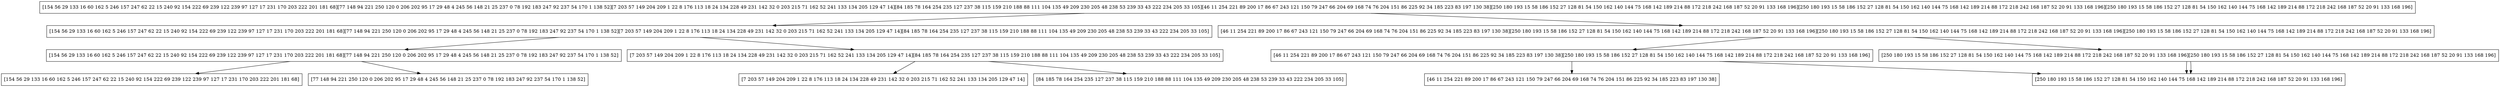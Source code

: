 digraph arbol{
  node [shape=record]
"[154 56 29 133 16 60 162 5 246 157 247 62 22 15 240 92 154 222 69 239 122 239 97 127 17 231 170 203 222 201 181 68]" [label="[154 56 29 133 16 60 162 5 246 157 247 62 22 15 240 92 154 222 69 239 122 239 97 127 17 231 170 203 222 201 181 68]"]
"[77 148 94 221 250 120 0 206 202 95 17 29 48 4 245 56 148 21 25 237 0 78 192 183 247 92 237 54 170 1 138 52]" [label="[77 148 94 221 250 120 0 206 202 95 17 29 48 4 245 56 148 21 25 237 0 78 192 183 247 92 237 54 170 1 138 52]"]
"[154 56 29 133 16 60 162 5 246 157 247 62 22 15 240 92 154 222 69 239 122 239 97 127 17 231 170 203 222 201 181 68][77 148 94 221 250 120 0 206 202 95 17 29 48 4 245 56 148 21 25 237 0 78 192 183 247 92 237 54 170 1 138 52]" [label="[154 56 29 133 16 60 162 5 246 157 247 62 22 15 240 92 154 222 69 239 122 239 97 127 17 231 170 203 222 201 181 68][77 148 94 221 250 120 0 206 202 95 17 29 48 4 245 56 148 21 25 237 0 78 192 183 247 92 237 54 170 1 138 52]"]
"[154 56 29 133 16 60 162 5 246 157 247 62 22 15 240 92 154 222 69 239 122 239 97 127 17 231 170 203 222 201 181 68][77 148 94 221 250 120 0 206 202 95 17 29 48 4 245 56 148 21 25 237 0 78 192 183 247 92 237 54 170 1 138 52]"->"[154 56 29 133 16 60 162 5 246 157 247 62 22 15 240 92 154 222 69 239 122 239 97 127 17 231 170 203 222 201 181 68]"
"[154 56 29 133 16 60 162 5 246 157 247 62 22 15 240 92 154 222 69 239 122 239 97 127 17 231 170 203 222 201 181 68][77 148 94 221 250 120 0 206 202 95 17 29 48 4 245 56 148 21 25 237 0 78 192 183 247 92 237 54 170 1 138 52]"->"[77 148 94 221 250 120 0 206 202 95 17 29 48 4 245 56 148 21 25 237 0 78 192 183 247 92 237 54 170 1 138 52]"
"[7 203 57 149 204 209 1 22 8 176 113 18 24 134 228 49 231 142 32 0 203 215 71 162 52 241 133 134 205 129 47 14]" [label="[7 203 57 149 204 209 1 22 8 176 113 18 24 134 228 49 231 142 32 0 203 215 71 162 52 241 133 134 205 129 47 14]"]
"[84 185 78 164 254 235 127 237 38 115 159 210 188 88 111 104 135 49 209 230 205 48 238 53 239 33 43 222 234 205 33 105]" [label="[84 185 78 164 254 235 127 237 38 115 159 210 188 88 111 104 135 49 209 230 205 48 238 53 239 33 43 222 234 205 33 105]"]
"[7 203 57 149 204 209 1 22 8 176 113 18 24 134 228 49 231 142 32 0 203 215 71 162 52 241 133 134 205 129 47 14][84 185 78 164 254 235 127 237 38 115 159 210 188 88 111 104 135 49 209 230 205 48 238 53 239 33 43 222 234 205 33 105]" [label="[7 203 57 149 204 209 1 22 8 176 113 18 24 134 228 49 231 142 32 0 203 215 71 162 52 241 133 134 205 129 47 14][84 185 78 164 254 235 127 237 38 115 159 210 188 88 111 104 135 49 209 230 205 48 238 53 239 33 43 222 234 205 33 105]"]
"[7 203 57 149 204 209 1 22 8 176 113 18 24 134 228 49 231 142 32 0 203 215 71 162 52 241 133 134 205 129 47 14][84 185 78 164 254 235 127 237 38 115 159 210 188 88 111 104 135 49 209 230 205 48 238 53 239 33 43 222 234 205 33 105]"->"[7 203 57 149 204 209 1 22 8 176 113 18 24 134 228 49 231 142 32 0 203 215 71 162 52 241 133 134 205 129 47 14]"
"[7 203 57 149 204 209 1 22 8 176 113 18 24 134 228 49 231 142 32 0 203 215 71 162 52 241 133 134 205 129 47 14][84 185 78 164 254 235 127 237 38 115 159 210 188 88 111 104 135 49 209 230 205 48 238 53 239 33 43 222 234 205 33 105]"->"[84 185 78 164 254 235 127 237 38 115 159 210 188 88 111 104 135 49 209 230 205 48 238 53 239 33 43 222 234 205 33 105]"
"[154 56 29 133 16 60 162 5 246 157 247 62 22 15 240 92 154 222 69 239 122 239 97 127 17 231 170 203 222 201 181 68][77 148 94 221 250 120 0 206 202 95 17 29 48 4 245 56 148 21 25 237 0 78 192 183 247 92 237 54 170 1 138 52][7 203 57 149 204 209 1 22 8 176 113 18 24 134 228 49 231 142 32 0 203 215 71 162 52 241 133 134 205 129 47 14][84 185 78 164 254 235 127 237 38 115 159 210 188 88 111 104 135 49 209 230 205 48 238 53 239 33 43 222 234 205 33 105]" [label="[154 56 29 133 16 60 162 5 246 157 247 62 22 15 240 92 154 222 69 239 122 239 97 127 17 231 170 203 222 201 181 68][77 148 94 221 250 120 0 206 202 95 17 29 48 4 245 56 148 21 25 237 0 78 192 183 247 92 237 54 170 1 138 52][7 203 57 149 204 209 1 22 8 176 113 18 24 134 228 49 231 142 32 0 203 215 71 162 52 241 133 134 205 129 47 14][84 185 78 164 254 235 127 237 38 115 159 210 188 88 111 104 135 49 209 230 205 48 238 53 239 33 43 222 234 205 33 105]"]
"[154 56 29 133 16 60 162 5 246 157 247 62 22 15 240 92 154 222 69 239 122 239 97 127 17 231 170 203 222 201 181 68][77 148 94 221 250 120 0 206 202 95 17 29 48 4 245 56 148 21 25 237 0 78 192 183 247 92 237 54 170 1 138 52][7 203 57 149 204 209 1 22 8 176 113 18 24 134 228 49 231 142 32 0 203 215 71 162 52 241 133 134 205 129 47 14][84 185 78 164 254 235 127 237 38 115 159 210 188 88 111 104 135 49 209 230 205 48 238 53 239 33 43 222 234 205 33 105]"->"[154 56 29 133 16 60 162 5 246 157 247 62 22 15 240 92 154 222 69 239 122 239 97 127 17 231 170 203 222 201 181 68][77 148 94 221 250 120 0 206 202 95 17 29 48 4 245 56 148 21 25 237 0 78 192 183 247 92 237 54 170 1 138 52]"
"[154 56 29 133 16 60 162 5 246 157 247 62 22 15 240 92 154 222 69 239 122 239 97 127 17 231 170 203 222 201 181 68][77 148 94 221 250 120 0 206 202 95 17 29 48 4 245 56 148 21 25 237 0 78 192 183 247 92 237 54 170 1 138 52][7 203 57 149 204 209 1 22 8 176 113 18 24 134 228 49 231 142 32 0 203 215 71 162 52 241 133 134 205 129 47 14][84 185 78 164 254 235 127 237 38 115 159 210 188 88 111 104 135 49 209 230 205 48 238 53 239 33 43 222 234 205 33 105]"->"[7 203 57 149 204 209 1 22 8 176 113 18 24 134 228 49 231 142 32 0 203 215 71 162 52 241 133 134 205 129 47 14][84 185 78 164 254 235 127 237 38 115 159 210 188 88 111 104 135 49 209 230 205 48 238 53 239 33 43 222 234 205 33 105]"
"[46 11 254 221 89 200 17 86 67 243 121 150 79 247 66 204 69 168 74 76 204 151 86 225 92 34 185 223 83 197 130 38]" [label="[46 11 254 221 89 200 17 86 67 243 121 150 79 247 66 204 69 168 74 76 204 151 86 225 92 34 185 223 83 197 130 38]"]
"[250 180 193 15 58 186 152 27 128 81 54 150 162 140 144 75 168 142 189 214 88 172 218 242 168 187 52 20 91 133 168 196]" [label="[250 180 193 15 58 186 152 27 128 81 54 150 162 140 144 75 168 142 189 214 88 172 218 242 168 187 52 20 91 133 168 196]"]
"[46 11 254 221 89 200 17 86 67 243 121 150 79 247 66 204 69 168 74 76 204 151 86 225 92 34 185 223 83 197 130 38][250 180 193 15 58 186 152 27 128 81 54 150 162 140 144 75 168 142 189 214 88 172 218 242 168 187 52 20 91 133 168 196]" [label="[46 11 254 221 89 200 17 86 67 243 121 150 79 247 66 204 69 168 74 76 204 151 86 225 92 34 185 223 83 197 130 38][250 180 193 15 58 186 152 27 128 81 54 150 162 140 144 75 168 142 189 214 88 172 218 242 168 187 52 20 91 133 168 196]"]
"[46 11 254 221 89 200 17 86 67 243 121 150 79 247 66 204 69 168 74 76 204 151 86 225 92 34 185 223 83 197 130 38][250 180 193 15 58 186 152 27 128 81 54 150 162 140 144 75 168 142 189 214 88 172 218 242 168 187 52 20 91 133 168 196]"->"[46 11 254 221 89 200 17 86 67 243 121 150 79 247 66 204 69 168 74 76 204 151 86 225 92 34 185 223 83 197 130 38]"
"[46 11 254 221 89 200 17 86 67 243 121 150 79 247 66 204 69 168 74 76 204 151 86 225 92 34 185 223 83 197 130 38][250 180 193 15 58 186 152 27 128 81 54 150 162 140 144 75 168 142 189 214 88 172 218 242 168 187 52 20 91 133 168 196]"->"[250 180 193 15 58 186 152 27 128 81 54 150 162 140 144 75 168 142 189 214 88 172 218 242 168 187 52 20 91 133 168 196]"
"[250 180 193 15 58 186 152 27 128 81 54 150 162 140 144 75 168 142 189 214 88 172 218 242 168 187 52 20 91 133 168 196]" [label="[250 180 193 15 58 186 152 27 128 81 54 150 162 140 144 75 168 142 189 214 88 172 218 242 168 187 52 20 91 133 168 196]"]
"[250 180 193 15 58 186 152 27 128 81 54 150 162 140 144 75 168 142 189 214 88 172 218 242 168 187 52 20 91 133 168 196]" [label="[250 180 193 15 58 186 152 27 128 81 54 150 162 140 144 75 168 142 189 214 88 172 218 242 168 187 52 20 91 133 168 196]"]
"[250 180 193 15 58 186 152 27 128 81 54 150 162 140 144 75 168 142 189 214 88 172 218 242 168 187 52 20 91 133 168 196][250 180 193 15 58 186 152 27 128 81 54 150 162 140 144 75 168 142 189 214 88 172 218 242 168 187 52 20 91 133 168 196]" [label="[250 180 193 15 58 186 152 27 128 81 54 150 162 140 144 75 168 142 189 214 88 172 218 242 168 187 52 20 91 133 168 196][250 180 193 15 58 186 152 27 128 81 54 150 162 140 144 75 168 142 189 214 88 172 218 242 168 187 52 20 91 133 168 196]"]
"[250 180 193 15 58 186 152 27 128 81 54 150 162 140 144 75 168 142 189 214 88 172 218 242 168 187 52 20 91 133 168 196][250 180 193 15 58 186 152 27 128 81 54 150 162 140 144 75 168 142 189 214 88 172 218 242 168 187 52 20 91 133 168 196]"->"[250 180 193 15 58 186 152 27 128 81 54 150 162 140 144 75 168 142 189 214 88 172 218 242 168 187 52 20 91 133 168 196]"
"[250 180 193 15 58 186 152 27 128 81 54 150 162 140 144 75 168 142 189 214 88 172 218 242 168 187 52 20 91 133 168 196][250 180 193 15 58 186 152 27 128 81 54 150 162 140 144 75 168 142 189 214 88 172 218 242 168 187 52 20 91 133 168 196]"->"[250 180 193 15 58 186 152 27 128 81 54 150 162 140 144 75 168 142 189 214 88 172 218 242 168 187 52 20 91 133 168 196]"
"[46 11 254 221 89 200 17 86 67 243 121 150 79 247 66 204 69 168 74 76 204 151 86 225 92 34 185 223 83 197 130 38][250 180 193 15 58 186 152 27 128 81 54 150 162 140 144 75 168 142 189 214 88 172 218 242 168 187 52 20 91 133 168 196][250 180 193 15 58 186 152 27 128 81 54 150 162 140 144 75 168 142 189 214 88 172 218 242 168 187 52 20 91 133 168 196][250 180 193 15 58 186 152 27 128 81 54 150 162 140 144 75 168 142 189 214 88 172 218 242 168 187 52 20 91 133 168 196]" [label="[46 11 254 221 89 200 17 86 67 243 121 150 79 247 66 204 69 168 74 76 204 151 86 225 92 34 185 223 83 197 130 38][250 180 193 15 58 186 152 27 128 81 54 150 162 140 144 75 168 142 189 214 88 172 218 242 168 187 52 20 91 133 168 196][250 180 193 15 58 186 152 27 128 81 54 150 162 140 144 75 168 142 189 214 88 172 218 242 168 187 52 20 91 133 168 196][250 180 193 15 58 186 152 27 128 81 54 150 162 140 144 75 168 142 189 214 88 172 218 242 168 187 52 20 91 133 168 196]"]
"[46 11 254 221 89 200 17 86 67 243 121 150 79 247 66 204 69 168 74 76 204 151 86 225 92 34 185 223 83 197 130 38][250 180 193 15 58 186 152 27 128 81 54 150 162 140 144 75 168 142 189 214 88 172 218 242 168 187 52 20 91 133 168 196][250 180 193 15 58 186 152 27 128 81 54 150 162 140 144 75 168 142 189 214 88 172 218 242 168 187 52 20 91 133 168 196][250 180 193 15 58 186 152 27 128 81 54 150 162 140 144 75 168 142 189 214 88 172 218 242 168 187 52 20 91 133 168 196]"->"[46 11 254 221 89 200 17 86 67 243 121 150 79 247 66 204 69 168 74 76 204 151 86 225 92 34 185 223 83 197 130 38][250 180 193 15 58 186 152 27 128 81 54 150 162 140 144 75 168 142 189 214 88 172 218 242 168 187 52 20 91 133 168 196]"
"[46 11 254 221 89 200 17 86 67 243 121 150 79 247 66 204 69 168 74 76 204 151 86 225 92 34 185 223 83 197 130 38][250 180 193 15 58 186 152 27 128 81 54 150 162 140 144 75 168 142 189 214 88 172 218 242 168 187 52 20 91 133 168 196][250 180 193 15 58 186 152 27 128 81 54 150 162 140 144 75 168 142 189 214 88 172 218 242 168 187 52 20 91 133 168 196][250 180 193 15 58 186 152 27 128 81 54 150 162 140 144 75 168 142 189 214 88 172 218 242 168 187 52 20 91 133 168 196]"->"[250 180 193 15 58 186 152 27 128 81 54 150 162 140 144 75 168 142 189 214 88 172 218 242 168 187 52 20 91 133 168 196][250 180 193 15 58 186 152 27 128 81 54 150 162 140 144 75 168 142 189 214 88 172 218 242 168 187 52 20 91 133 168 196]"
"[154 56 29 133 16 60 162 5 246 157 247 62 22 15 240 92 154 222 69 239 122 239 97 127 17 231 170 203 222 201 181 68][77 148 94 221 250 120 0 206 202 95 17 29 48 4 245 56 148 21 25 237 0 78 192 183 247 92 237 54 170 1 138 52][7 203 57 149 204 209 1 22 8 176 113 18 24 134 228 49 231 142 32 0 203 215 71 162 52 241 133 134 205 129 47 14][84 185 78 164 254 235 127 237 38 115 159 210 188 88 111 104 135 49 209 230 205 48 238 53 239 33 43 222 234 205 33 105][46 11 254 221 89 200 17 86 67 243 121 150 79 247 66 204 69 168 74 76 204 151 86 225 92 34 185 223 83 197 130 38][250 180 193 15 58 186 152 27 128 81 54 150 162 140 144 75 168 142 189 214 88 172 218 242 168 187 52 20 91 133 168 196][250 180 193 15 58 186 152 27 128 81 54 150 162 140 144 75 168 142 189 214 88 172 218 242 168 187 52 20 91 133 168 196][250 180 193 15 58 186 152 27 128 81 54 150 162 140 144 75 168 142 189 214 88 172 218 242 168 187 52 20 91 133 168 196]" [label="[154 56 29 133 16 60 162 5 246 157 247 62 22 15 240 92 154 222 69 239 122 239 97 127 17 231 170 203 222 201 181 68][77 148 94 221 250 120 0 206 202 95 17 29 48 4 245 56 148 21 25 237 0 78 192 183 247 92 237 54 170 1 138 52][7 203 57 149 204 209 1 22 8 176 113 18 24 134 228 49 231 142 32 0 203 215 71 162 52 241 133 134 205 129 47 14][84 185 78 164 254 235 127 237 38 115 159 210 188 88 111 104 135 49 209 230 205 48 238 53 239 33 43 222 234 205 33 105][46 11 254 221 89 200 17 86 67 243 121 150 79 247 66 204 69 168 74 76 204 151 86 225 92 34 185 223 83 197 130 38][250 180 193 15 58 186 152 27 128 81 54 150 162 140 144 75 168 142 189 214 88 172 218 242 168 187 52 20 91 133 168 196][250 180 193 15 58 186 152 27 128 81 54 150 162 140 144 75 168 142 189 214 88 172 218 242 168 187 52 20 91 133 168 196][250 180 193 15 58 186 152 27 128 81 54 150 162 140 144 75 168 142 189 214 88 172 218 242 168 187 52 20 91 133 168 196]"]
"[154 56 29 133 16 60 162 5 246 157 247 62 22 15 240 92 154 222 69 239 122 239 97 127 17 231 170 203 222 201 181 68][77 148 94 221 250 120 0 206 202 95 17 29 48 4 245 56 148 21 25 237 0 78 192 183 247 92 237 54 170 1 138 52][7 203 57 149 204 209 1 22 8 176 113 18 24 134 228 49 231 142 32 0 203 215 71 162 52 241 133 134 205 129 47 14][84 185 78 164 254 235 127 237 38 115 159 210 188 88 111 104 135 49 209 230 205 48 238 53 239 33 43 222 234 205 33 105][46 11 254 221 89 200 17 86 67 243 121 150 79 247 66 204 69 168 74 76 204 151 86 225 92 34 185 223 83 197 130 38][250 180 193 15 58 186 152 27 128 81 54 150 162 140 144 75 168 142 189 214 88 172 218 242 168 187 52 20 91 133 168 196][250 180 193 15 58 186 152 27 128 81 54 150 162 140 144 75 168 142 189 214 88 172 218 242 168 187 52 20 91 133 168 196][250 180 193 15 58 186 152 27 128 81 54 150 162 140 144 75 168 142 189 214 88 172 218 242 168 187 52 20 91 133 168 196]"->"[154 56 29 133 16 60 162 5 246 157 247 62 22 15 240 92 154 222 69 239 122 239 97 127 17 231 170 203 222 201 181 68][77 148 94 221 250 120 0 206 202 95 17 29 48 4 245 56 148 21 25 237 0 78 192 183 247 92 237 54 170 1 138 52][7 203 57 149 204 209 1 22 8 176 113 18 24 134 228 49 231 142 32 0 203 215 71 162 52 241 133 134 205 129 47 14][84 185 78 164 254 235 127 237 38 115 159 210 188 88 111 104 135 49 209 230 205 48 238 53 239 33 43 222 234 205 33 105]"
"[154 56 29 133 16 60 162 5 246 157 247 62 22 15 240 92 154 222 69 239 122 239 97 127 17 231 170 203 222 201 181 68][77 148 94 221 250 120 0 206 202 95 17 29 48 4 245 56 148 21 25 237 0 78 192 183 247 92 237 54 170 1 138 52][7 203 57 149 204 209 1 22 8 176 113 18 24 134 228 49 231 142 32 0 203 215 71 162 52 241 133 134 205 129 47 14][84 185 78 164 254 235 127 237 38 115 159 210 188 88 111 104 135 49 209 230 205 48 238 53 239 33 43 222 234 205 33 105][46 11 254 221 89 200 17 86 67 243 121 150 79 247 66 204 69 168 74 76 204 151 86 225 92 34 185 223 83 197 130 38][250 180 193 15 58 186 152 27 128 81 54 150 162 140 144 75 168 142 189 214 88 172 218 242 168 187 52 20 91 133 168 196][250 180 193 15 58 186 152 27 128 81 54 150 162 140 144 75 168 142 189 214 88 172 218 242 168 187 52 20 91 133 168 196][250 180 193 15 58 186 152 27 128 81 54 150 162 140 144 75 168 142 189 214 88 172 218 242 168 187 52 20 91 133 168 196]"->"[46 11 254 221 89 200 17 86 67 243 121 150 79 247 66 204 69 168 74 76 204 151 86 225 92 34 185 223 83 197 130 38][250 180 193 15 58 186 152 27 128 81 54 150 162 140 144 75 168 142 189 214 88 172 218 242 168 187 52 20 91 133 168 196][250 180 193 15 58 186 152 27 128 81 54 150 162 140 144 75 168 142 189 214 88 172 218 242 168 187 52 20 91 133 168 196][250 180 193 15 58 186 152 27 128 81 54 150 162 140 144 75 168 142 189 214 88 172 218 242 168 187 52 20 91 133 168 196]"
}